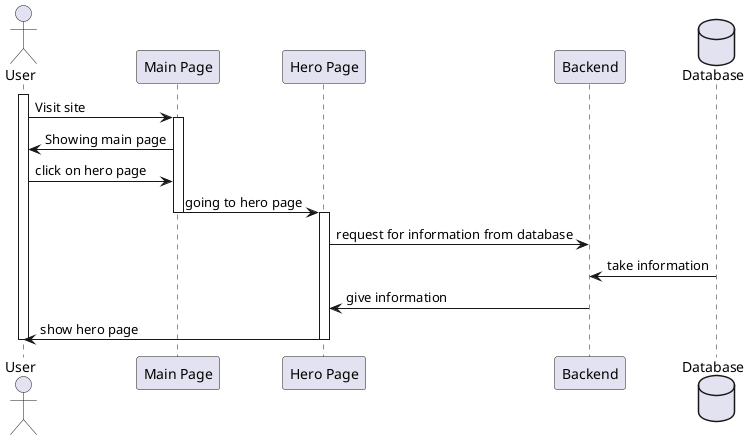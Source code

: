 @startuml

actor User 
participant "Main Page" as main
participant "Hero Page" as hero
participant Backend as back
database Database as db

activate User
User -> main: Visit site
activate main
main -> User: Showing main page
User -> main: click on hero page 
main -> hero: going to hero page
deactivate main
activate hero
hero -> back: request for information from database
db -> back: take information 
back -> hero: give information 
hero -> User: show hero page 
deactivate hero
deactivate User
@enduml
